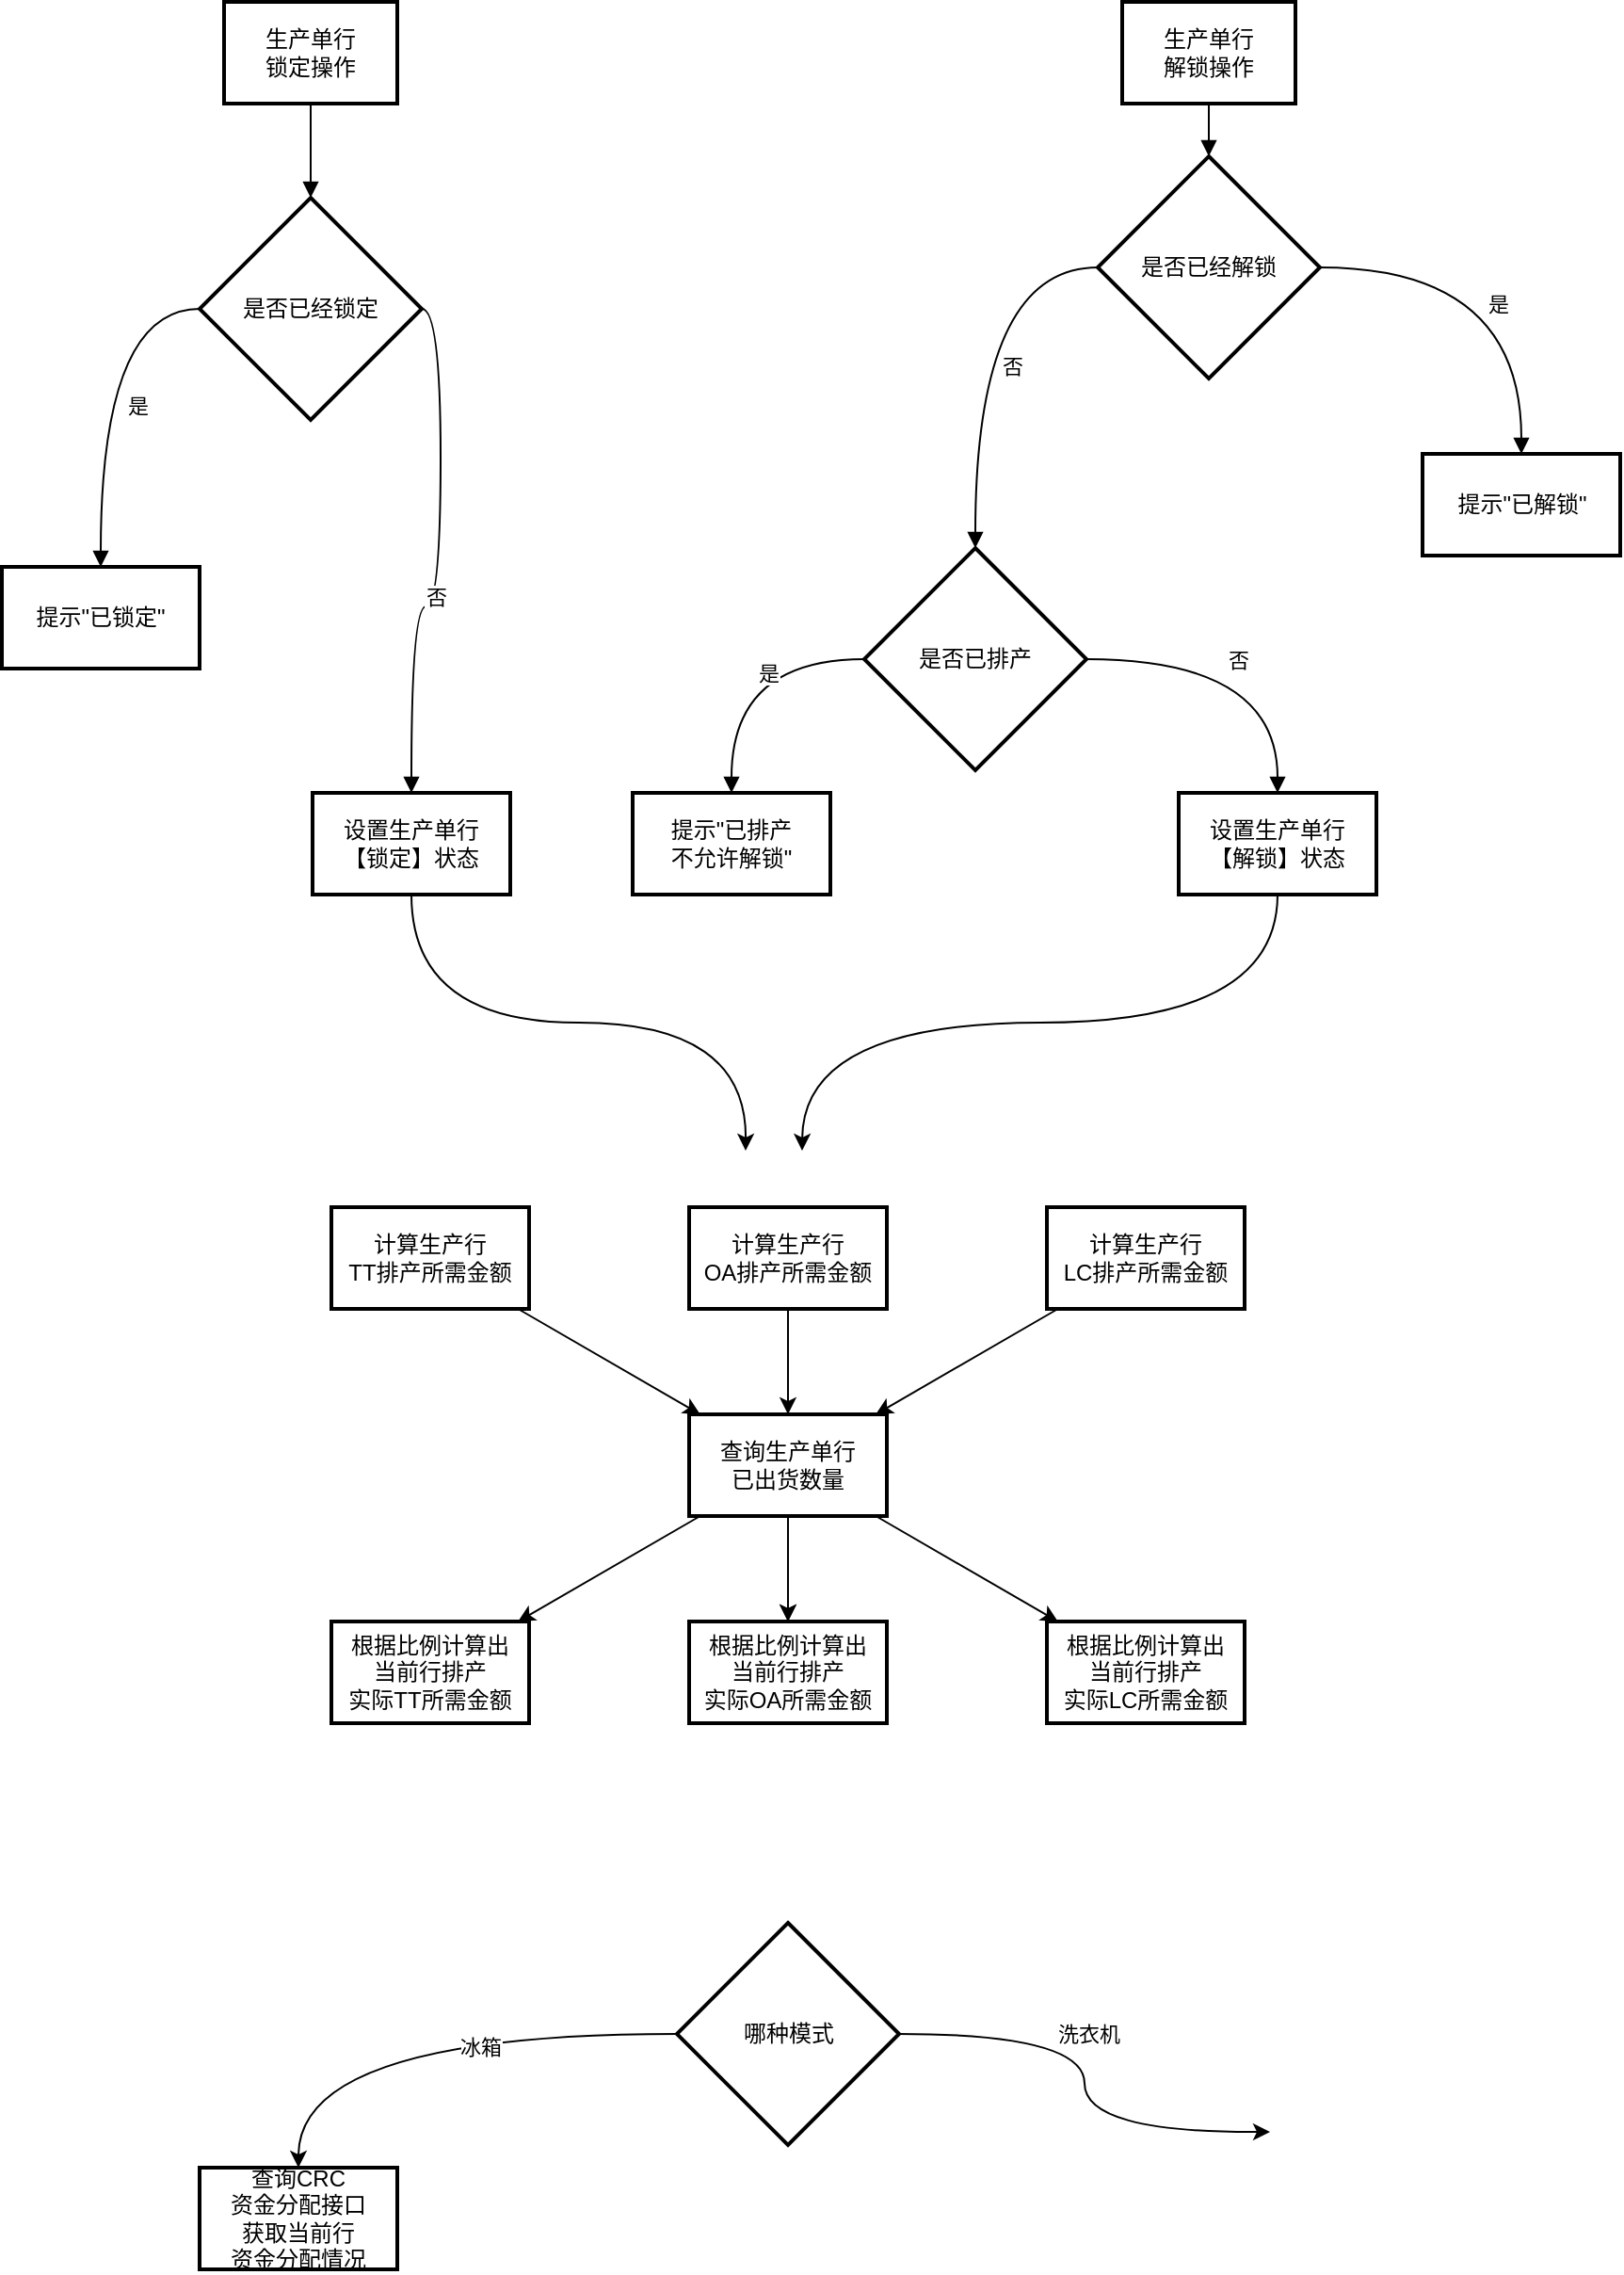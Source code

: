 <mxfile version="28.1.0">
  <diagram id="2LrY0oIoNR_cmH2NyaTJ" name="第 1 页">
    <mxGraphModel dx="2728" dy="1001" grid="1" gridSize="10" guides="1" tooltips="1" connect="1" arrows="1" fold="1" page="1" pageScale="1" pageWidth="827" pageHeight="1169" math="0" shadow="0">
      <root>
        <mxCell id="0" />
        <mxCell id="1" parent="0" />
        <mxCell id="2" value="生产单行&#xa;解锁操作" style="whiteSpace=wrap;strokeWidth=2;" parent="1" vertex="1">
          <mxGeometry x="300" y="30" width="92" height="54" as="geometry" />
        </mxCell>
        <mxCell id="3" value="是否已经解锁" style="rhombus;strokeWidth=2;whiteSpace=wrap;" parent="1" vertex="1">
          <mxGeometry x="287" y="112" width="118" height="118" as="geometry" />
        </mxCell>
        <mxCell id="9" value="" style="curved=1;startArrow=none;endArrow=block;exitX=0.5;exitY=1;entryX=0.5;entryY=0;" parent="1" source="2" target="3" edge="1">
          <mxGeometry relative="1" as="geometry">
            <Array as="points" />
          </mxGeometry>
        </mxCell>
        <mxCell id="WXPWZEamO_XeSo7ibNBK-31" value="是否已排产" style="rhombus;strokeWidth=2;whiteSpace=wrap;" parent="1" vertex="1">
          <mxGeometry x="163" y="320" width="118" height="118" as="geometry" />
        </mxCell>
        <mxCell id="WXPWZEamO_XeSo7ibNBK-32" value="是" style="curved=1;startArrow=none;endArrow=block;exitX=0;exitY=0.5;exitDx=0;exitDy=0;edgeStyle=orthogonalEdgeStyle;entryX=0.5;entryY=0;entryDx=0;entryDy=0;" parent="1" source="WXPWZEamO_XeSo7ibNBK-31" target="WXPWZEamO_XeSo7ibNBK-33" edge="1">
          <mxGeometry x="0.092" y="20" relative="1" as="geometry">
            <mxPoint x="618" y="400" as="sourcePoint" />
            <mxPoint x="440" y="380" as="targetPoint" />
            <mxPoint as="offset" />
          </mxGeometry>
        </mxCell>
        <mxCell id="WXPWZEamO_XeSo7ibNBK-33" value="提示&quot;已排产&#xa;不允许解锁&quot;" style="whiteSpace=wrap;strokeWidth=2;" parent="1" vertex="1">
          <mxGeometry x="40" y="450" width="105" height="54" as="geometry" />
        </mxCell>
        <mxCell id="WXPWZEamO_XeSo7ibNBK-34" value="否" style="curved=1;startArrow=none;endArrow=block;exitX=1;exitY=0.5;exitDx=0;exitDy=0;edgeStyle=orthogonalEdgeStyle;entryX=0.5;entryY=0;entryDx=0;entryDy=0;" parent="1" source="WXPWZEamO_XeSo7ibNBK-31" target="Oj5pbkAsNvhmjypcsn9c-19" edge="1">
          <mxGeometry x="-0.062" relative="1" as="geometry">
            <mxPoint x="380" y="340" as="sourcePoint" />
            <mxPoint x="460" y="370" as="targetPoint" />
            <mxPoint as="offset" />
          </mxGeometry>
        </mxCell>
        <mxCell id="WXPWZEamO_XeSo7ibNBK-40" value="生产单行&#xa;锁定操作" style="whiteSpace=wrap;strokeWidth=2;" parent="1" vertex="1">
          <mxGeometry x="-177" y="30" width="92" height="54" as="geometry" />
        </mxCell>
        <mxCell id="WXPWZEamO_XeSo7ibNBK-41" value="" style="curved=1;startArrow=none;endArrow=block;exitX=0.5;exitY=1;entryX=0.5;entryY=0;" parent="1" source="WXPWZEamO_XeSo7ibNBK-40" edge="1">
          <mxGeometry relative="1" as="geometry">
            <Array as="points" />
            <mxPoint x="-131" y="134" as="targetPoint" />
          </mxGeometry>
        </mxCell>
        <mxCell id="WXPWZEamO_XeSo7ibNBK-42" value="是否已经锁定" style="rhombus;strokeWidth=2;whiteSpace=wrap;" parent="1" vertex="1">
          <mxGeometry x="-190" y="134" width="118" height="118" as="geometry" />
        </mxCell>
        <mxCell id="WXPWZEamO_XeSo7ibNBK-43" value="是" style="curved=1;startArrow=none;endArrow=block;exitX=0;exitY=0.5;exitDx=0;exitDy=0;edgeStyle=orthogonalEdgeStyle;" parent="1" source="WXPWZEamO_XeSo7ibNBK-42" target="WXPWZEamO_XeSo7ibNBK-44" edge="1">
          <mxGeometry x="0.092" y="20" relative="1" as="geometry">
            <mxPoint x="169" y="330" as="sourcePoint" />
            <mxPoint x="-240" y="330" as="targetPoint" />
            <mxPoint as="offset" />
          </mxGeometry>
        </mxCell>
        <mxCell id="WXPWZEamO_XeSo7ibNBK-44" value="提示&quot;已锁定&quot;" style="whiteSpace=wrap;strokeWidth=2;" parent="1" vertex="1">
          <mxGeometry x="-295" y="330" width="105" height="54" as="geometry" />
        </mxCell>
        <mxCell id="WXPWZEamO_XeSo7ibNBK-45" value="否" style="curved=1;startArrow=none;endArrow=block;exitX=1;exitY=0.5;exitDx=0;exitDy=0;edgeStyle=orthogonalEdgeStyle;" parent="1" source="WXPWZEamO_XeSo7ibNBK-42" target="WXPWZEamO_XeSo7ibNBK-46" edge="1">
          <mxGeometry x="0.149" y="-2" relative="1" as="geometry">
            <mxPoint x="-45" y="430" as="sourcePoint" />
            <mxPoint x="-95" y="567" as="targetPoint" />
            <mxPoint as="offset" />
          </mxGeometry>
        </mxCell>
        <mxCell id="Oj5pbkAsNvhmjypcsn9c-22" style="edgeStyle=orthogonalEdgeStyle;rounded=0;orthogonalLoop=1;jettySize=auto;html=1;curved=1;exitX=0.5;exitY=1;exitDx=0;exitDy=0;" parent="1" source="WXPWZEamO_XeSo7ibNBK-46" edge="1">
          <mxGeometry relative="1" as="geometry">
            <mxPoint x="100" y="640" as="targetPoint" />
          </mxGeometry>
        </mxCell>
        <mxCell id="WXPWZEamO_XeSo7ibNBK-46" value="设置生产单行&#xa;【锁定】状态" style="whiteSpace=wrap;strokeWidth=2;" parent="1" vertex="1">
          <mxGeometry x="-130" y="450" width="105" height="54" as="geometry" />
        </mxCell>
        <mxCell id="Oj5pbkAsNvhmjypcsn9c-16" value="否" style="curved=1;startArrow=none;endArrow=block;exitX=0;exitY=0.5;exitDx=0;exitDy=0;edgeStyle=orthogonalEdgeStyle;entryX=0.5;entryY=0;entryDx=0;entryDy=0;" parent="1" source="3" target="WXPWZEamO_XeSo7ibNBK-31" edge="1">
          <mxGeometry x="0.092" y="20" relative="1" as="geometry">
            <mxPoint x="241" y="187" as="sourcePoint" />
            <mxPoint x="188.5" y="324" as="targetPoint" />
            <mxPoint as="offset" />
          </mxGeometry>
        </mxCell>
        <mxCell id="Oj5pbkAsNvhmjypcsn9c-23" style="edgeStyle=orthogonalEdgeStyle;rounded=0;orthogonalLoop=1;jettySize=auto;html=1;curved=1;exitX=0.5;exitY=1;exitDx=0;exitDy=0;" parent="1" source="Oj5pbkAsNvhmjypcsn9c-19" edge="1">
          <mxGeometry relative="1" as="geometry">
            <mxPoint x="130" y="640" as="targetPoint" />
          </mxGeometry>
        </mxCell>
        <mxCell id="Oj5pbkAsNvhmjypcsn9c-19" value="设置生产单行&#xa;【解锁】状态" style="whiteSpace=wrap;strokeWidth=2;" parent="1" vertex="1">
          <mxGeometry x="330" y="450" width="105" height="54" as="geometry" />
        </mxCell>
        <mxCell id="Oj5pbkAsNvhmjypcsn9c-20" value="是" style="curved=1;startArrow=none;endArrow=block;edgeStyle=orthogonalEdgeStyle;exitX=1;exitY=0.5;exitDx=0;exitDy=0;" parent="1" source="3" target="Oj5pbkAsNvhmjypcsn9c-21" edge="1">
          <mxGeometry x="0.223" y="-12" relative="1" as="geometry">
            <mxPoint x="281" y="145" as="sourcePoint" />
            <mxPoint x="514.5" y="270" as="targetPoint" />
            <mxPoint as="offset" />
          </mxGeometry>
        </mxCell>
        <mxCell id="Oj5pbkAsNvhmjypcsn9c-21" value="提示&quot;已解锁&quot;" style="whiteSpace=wrap;strokeWidth=2;" parent="1" vertex="1">
          <mxGeometry x="459.5" y="270" width="105" height="54" as="geometry" />
        </mxCell>
        <mxCell id="H-_MctJGM8OvFbxq7QqD-30" style="rounded=0;orthogonalLoop=1;jettySize=auto;html=1;" edge="1" parent="1" source="H-_MctJGM8OvFbxq7QqD-9" target="H-_MctJGM8OvFbxq7QqD-26">
          <mxGeometry relative="1" as="geometry" />
        </mxCell>
        <mxCell id="H-_MctJGM8OvFbxq7QqD-9" value="计算生产行&#xa;TT排产所需金额" style="whiteSpace=wrap;strokeWidth=2;" vertex="1" parent="1">
          <mxGeometry x="-120" y="670" width="105" height="54" as="geometry" />
        </mxCell>
        <mxCell id="H-_MctJGM8OvFbxq7QqD-17" style="edgeStyle=orthogonalEdgeStyle;rounded=0;orthogonalLoop=1;jettySize=auto;html=1;curved=1;" edge="1" parent="1" source="H-_MctJGM8OvFbxq7QqD-19" target="H-_MctJGM8OvFbxq7QqD-22">
          <mxGeometry relative="1" as="geometry">
            <mxPoint x="-110" y="1180" as="targetPoint" />
          </mxGeometry>
        </mxCell>
        <mxCell id="H-_MctJGM8OvFbxq7QqD-18" value="冰箱" style="edgeLabel;html=1;align=center;verticalAlign=middle;resizable=0;points=[];" vertex="1" connectable="0" parent="H-_MctJGM8OvFbxq7QqD-17">
          <mxGeometry x="-0.227" y="7" relative="1" as="geometry">
            <mxPoint as="offset" />
          </mxGeometry>
        </mxCell>
        <mxCell id="H-_MctJGM8OvFbxq7QqD-19" value="哪种模式" style="rhombus;strokeWidth=2;whiteSpace=wrap;" vertex="1" parent="1">
          <mxGeometry x="63.5" y="1050" width="118" height="118" as="geometry" />
        </mxCell>
        <mxCell id="H-_MctJGM8OvFbxq7QqD-20" style="edgeStyle=orthogonalEdgeStyle;rounded=0;orthogonalLoop=1;jettySize=auto;html=1;curved=1;exitX=1;exitY=0.5;exitDx=0;exitDy=0;" edge="1" parent="1" source="H-_MctJGM8OvFbxq7QqD-19">
          <mxGeometry relative="1" as="geometry">
            <mxPoint x="378.5" y="1161" as="targetPoint" />
            <mxPoint x="200" y="1080" as="sourcePoint" />
          </mxGeometry>
        </mxCell>
        <mxCell id="H-_MctJGM8OvFbxq7QqD-21" value="洗衣机" style="edgeLabel;html=1;align=center;verticalAlign=middle;resizable=0;points=[];" vertex="1" connectable="0" parent="H-_MctJGM8OvFbxq7QqD-20">
          <mxGeometry x="-0.227" y="7" relative="1" as="geometry">
            <mxPoint x="4" y="7" as="offset" />
          </mxGeometry>
        </mxCell>
        <mxCell id="H-_MctJGM8OvFbxq7QqD-22" value="查询CRC&#xa;资金分配接口&#xa;获取当前行&#xa;资金分配情况" style="whiteSpace=wrap;strokeWidth=2;" vertex="1" parent="1">
          <mxGeometry x="-190" y="1180" width="105" height="54" as="geometry" />
        </mxCell>
        <mxCell id="H-_MctJGM8OvFbxq7QqD-31" style="edgeStyle=orthogonalEdgeStyle;rounded=0;orthogonalLoop=1;jettySize=auto;html=1;" edge="1" parent="1" source="H-_MctJGM8OvFbxq7QqD-23" target="H-_MctJGM8OvFbxq7QqD-26">
          <mxGeometry relative="1" as="geometry" />
        </mxCell>
        <mxCell id="H-_MctJGM8OvFbxq7QqD-23" value="计算生产行&#xa;OA排产所需金额" style="whiteSpace=wrap;strokeWidth=2;" vertex="1" parent="1">
          <mxGeometry x="70" y="670" width="105" height="54" as="geometry" />
        </mxCell>
        <mxCell id="H-_MctJGM8OvFbxq7QqD-32" style="rounded=0;orthogonalLoop=1;jettySize=auto;html=1;" edge="1" parent="1" source="H-_MctJGM8OvFbxq7QqD-24" target="H-_MctJGM8OvFbxq7QqD-26">
          <mxGeometry relative="1" as="geometry" />
        </mxCell>
        <mxCell id="H-_MctJGM8OvFbxq7QqD-24" value="计算生产行&#xa;LC排产所需金额" style="whiteSpace=wrap;strokeWidth=2;" vertex="1" parent="1">
          <mxGeometry x="260" y="670" width="105" height="54" as="geometry" />
        </mxCell>
        <mxCell id="H-_MctJGM8OvFbxq7QqD-34" value="" style="rounded=0;orthogonalLoop=1;jettySize=auto;html=1;" edge="1" parent="1" source="H-_MctJGM8OvFbxq7QqD-26" target="H-_MctJGM8OvFbxq7QqD-33">
          <mxGeometry relative="1" as="geometry" />
        </mxCell>
        <mxCell id="H-_MctJGM8OvFbxq7QqD-36" style="edgeStyle=orthogonalEdgeStyle;rounded=0;orthogonalLoop=1;jettySize=auto;html=1;" edge="1" parent="1" source="H-_MctJGM8OvFbxq7QqD-26" target="H-_MctJGM8OvFbxq7QqD-35">
          <mxGeometry relative="1" as="geometry" />
        </mxCell>
        <mxCell id="H-_MctJGM8OvFbxq7QqD-38" value="" style="edgeStyle=orthogonalEdgeStyle;rounded=0;orthogonalLoop=1;jettySize=auto;html=1;" edge="1" parent="1" source="H-_MctJGM8OvFbxq7QqD-26" target="H-_MctJGM8OvFbxq7QqD-35">
          <mxGeometry relative="1" as="geometry" />
        </mxCell>
        <mxCell id="H-_MctJGM8OvFbxq7QqD-40" value="" style="rounded=0;orthogonalLoop=1;jettySize=auto;html=1;" edge="1" parent="1" source="H-_MctJGM8OvFbxq7QqD-26" target="H-_MctJGM8OvFbxq7QqD-39">
          <mxGeometry relative="1" as="geometry" />
        </mxCell>
        <mxCell id="H-_MctJGM8OvFbxq7QqD-26" value="查询生产单行&#xa;已出货数量" style="whiteSpace=wrap;strokeWidth=2;" vertex="1" parent="1">
          <mxGeometry x="70" y="780" width="105" height="54" as="geometry" />
        </mxCell>
        <mxCell id="H-_MctJGM8OvFbxq7QqD-33" value="根据比例计算出&#xa;当前行排产&#xa;实际TT所需金额" style="whiteSpace=wrap;strokeWidth=2;" vertex="1" parent="1">
          <mxGeometry x="-120" y="890" width="105" height="54" as="geometry" />
        </mxCell>
        <mxCell id="H-_MctJGM8OvFbxq7QqD-35" value="根据比例计算出&#xa;当前行排产&#xa;实际OA所需金额" style="whiteSpace=wrap;strokeWidth=2;" vertex="1" parent="1">
          <mxGeometry x="70" y="890" width="105" height="54" as="geometry" />
        </mxCell>
        <mxCell id="H-_MctJGM8OvFbxq7QqD-39" value="根据比例计算出&#xa;当前行排产&#xa;实际LC所需金额" style="whiteSpace=wrap;strokeWidth=2;" vertex="1" parent="1">
          <mxGeometry x="260" y="890" width="105" height="54" as="geometry" />
        </mxCell>
      </root>
    </mxGraphModel>
  </diagram>
</mxfile>
